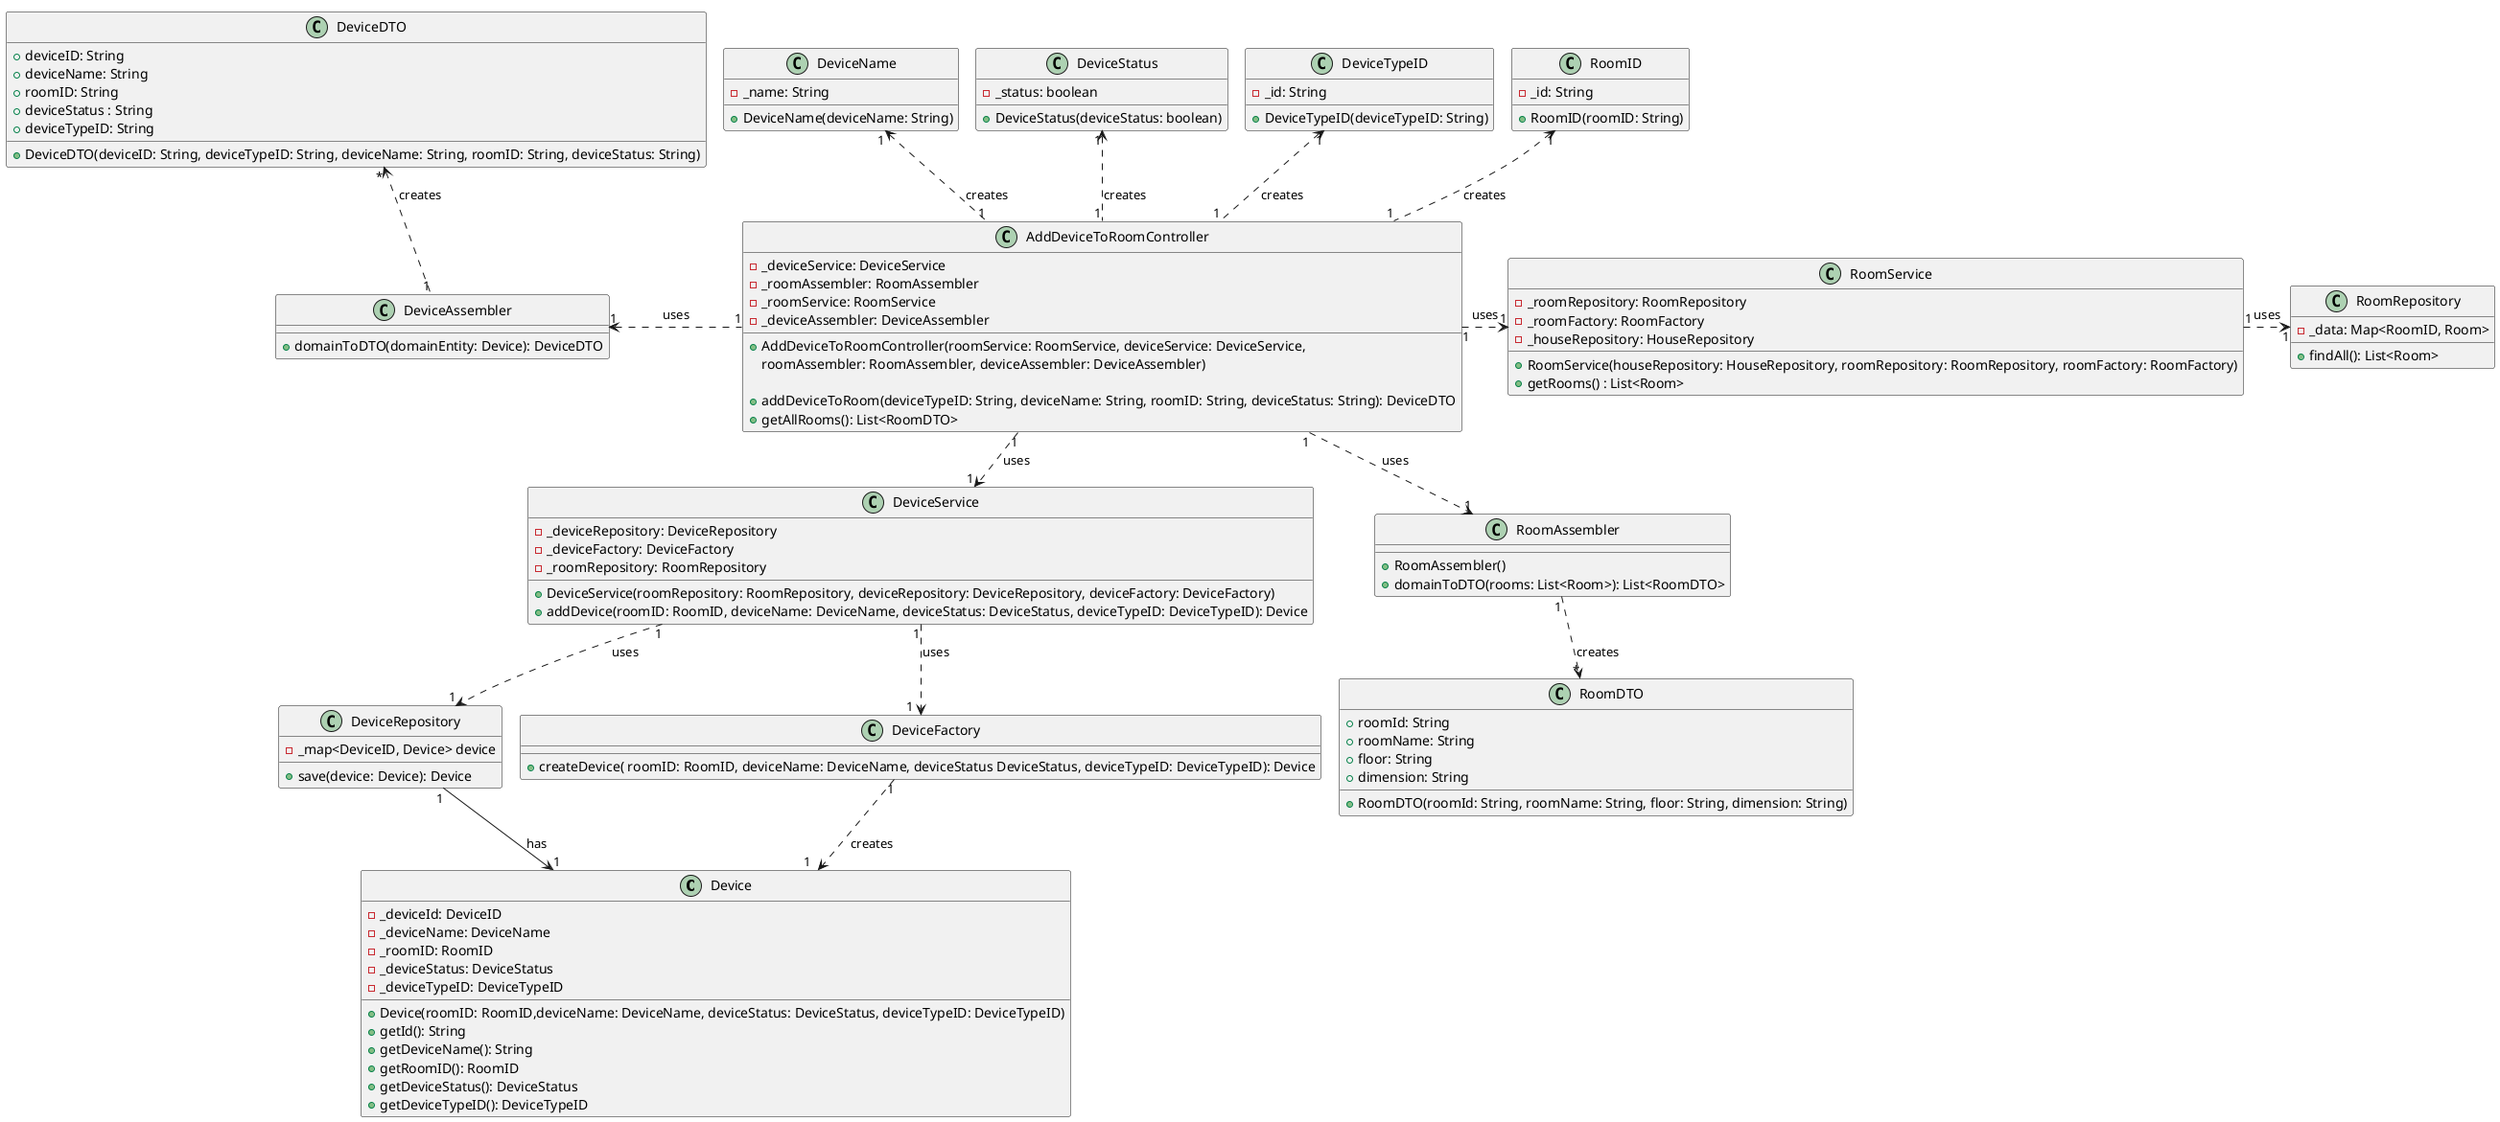 @startuml
!pragma layout smetana

class Device {
  - _deviceId: DeviceID
  - _deviceName: DeviceName
  - _roomID: RoomID
  - _deviceStatus: DeviceStatus
  - _deviceTypeID: DeviceTypeID

  + Device(roomID: RoomID,deviceName: DeviceName, deviceStatus: DeviceStatus, deviceTypeID: DeviceTypeID)
  + getId(): String
  + getDeviceName(): String
  + getRoomID(): RoomID
  + getDeviceStatus(): DeviceStatus
  + getDeviceTypeID(): DeviceTypeID
  }

class DeviceFactory {
  + createDevice( roomID: RoomID, deviceName: DeviceName, deviceStatus DeviceStatus, deviceTypeID: DeviceTypeID): Device
  }

class DeviceRepository {
  - _map<DeviceID, Device> device
  + save(device: Device): Device
  }
class DeviceService {
  - _deviceRepository: DeviceRepository
  - _deviceFactory: DeviceFactory
  - _roomRepository: RoomRepository
    + DeviceService(roomRepository: RoomRepository, deviceRepository: DeviceRepository, deviceFactory: DeviceFactory)
  + addDevice(roomID: RoomID, deviceName: DeviceName, deviceStatus: DeviceStatus, deviceTypeID: DeviceTypeID): Device
  }

 class RoomService{
  - _roomRepository: RoomRepository
  - _roomFactory: RoomFactory
  - _houseRepository: HouseRepository
  + RoomService(houseRepository: HouseRepository, roomRepository: RoomRepository, roomFactory: RoomFactory)
  + getRooms() : List<Room>
  }

class RoomRepository {
  - _data: Map<RoomID, Room>
  + findAll(): List<Room>
  }

class RoomAssembler {
    +RoomAssembler()
    +domainToDTO(rooms: List<Room>): List<RoomDTO>
    }


class RoomID {
  - _id: String
  + RoomID(roomID: String)
  }

class DeviceName {
  - _name: String
  + DeviceName(deviceName: String)
  }

class DeviceStatus {
  - _status: boolean
  + DeviceStatus(deviceStatus: boolean)
  }
class DeviceTypeID {
  - _id: String
  + DeviceTypeID(deviceTypeID: String)
  }

class RoomDTO {
    + roomId: String
    + roomName: String
    + floor: String
    + dimension: String
    + RoomDTO(roomId: String, roomName: String, floor: String, dimension: String)
}

class AddDeviceToRoomController {
  - _deviceService: DeviceService
  - _roomAssembler: RoomAssembler
  - _roomService: RoomService
  - _deviceAssembler: DeviceAssembler
  + AddDeviceToRoomController(roomService: RoomService, deviceService: DeviceService,
   roomAssembler: RoomAssembler, deviceAssembler: DeviceAssembler)

  + addDeviceToRoom(deviceTypeID: String, deviceName: String, roomID: String, deviceStatus: String): DeviceDTO
  + getAllRooms(): List<RoomDTO>
  }
class DeviceDTO {
+ deviceID: String
+ deviceName: String
+ roomID: String
+ deviceStatus : String
+ deviceTypeID: String
+ DeviceDTO(deviceID: String, deviceTypeID: String, deviceName: String, roomID: String, deviceStatus: String)
}
class DeviceAssembler{
  + domainToDTO(domainEntity: Device): DeviceDTO
  }


DeviceRepository "1" -down-> "1" Device: has
DeviceService "1".down.>"1  " DeviceFactory: uses
AddDeviceToRoomController "1".left.>"1" DeviceAssembler: uses
DeviceService "1".down.>"1" DeviceRepository: uses
RoomService "1".right.>"1" RoomRepository: uses
DeviceFactory "1".down.>"1  " Device: creates
AddDeviceToRoomController "1".down.>"1" DeviceService: uses
AddDeviceToRoomController "1".right.>"1" RoomService: uses
DeviceAssembler "1".up.> "*" DeviceDTO: creates
AddDeviceToRoomController "1".down.>"1" RoomAssembler: uses
RoomAssembler "1".down.>"*" RoomDTO: creates
AddDeviceToRoomController "1".up.>"1" RoomID: creates
AddDeviceToRoomController "1".up.>"1" DeviceName: creates
AddDeviceToRoomController "1".up.>"1" DeviceStatus: creates
AddDeviceToRoomController "1".up.>"1" DeviceTypeID: creates



@enduml